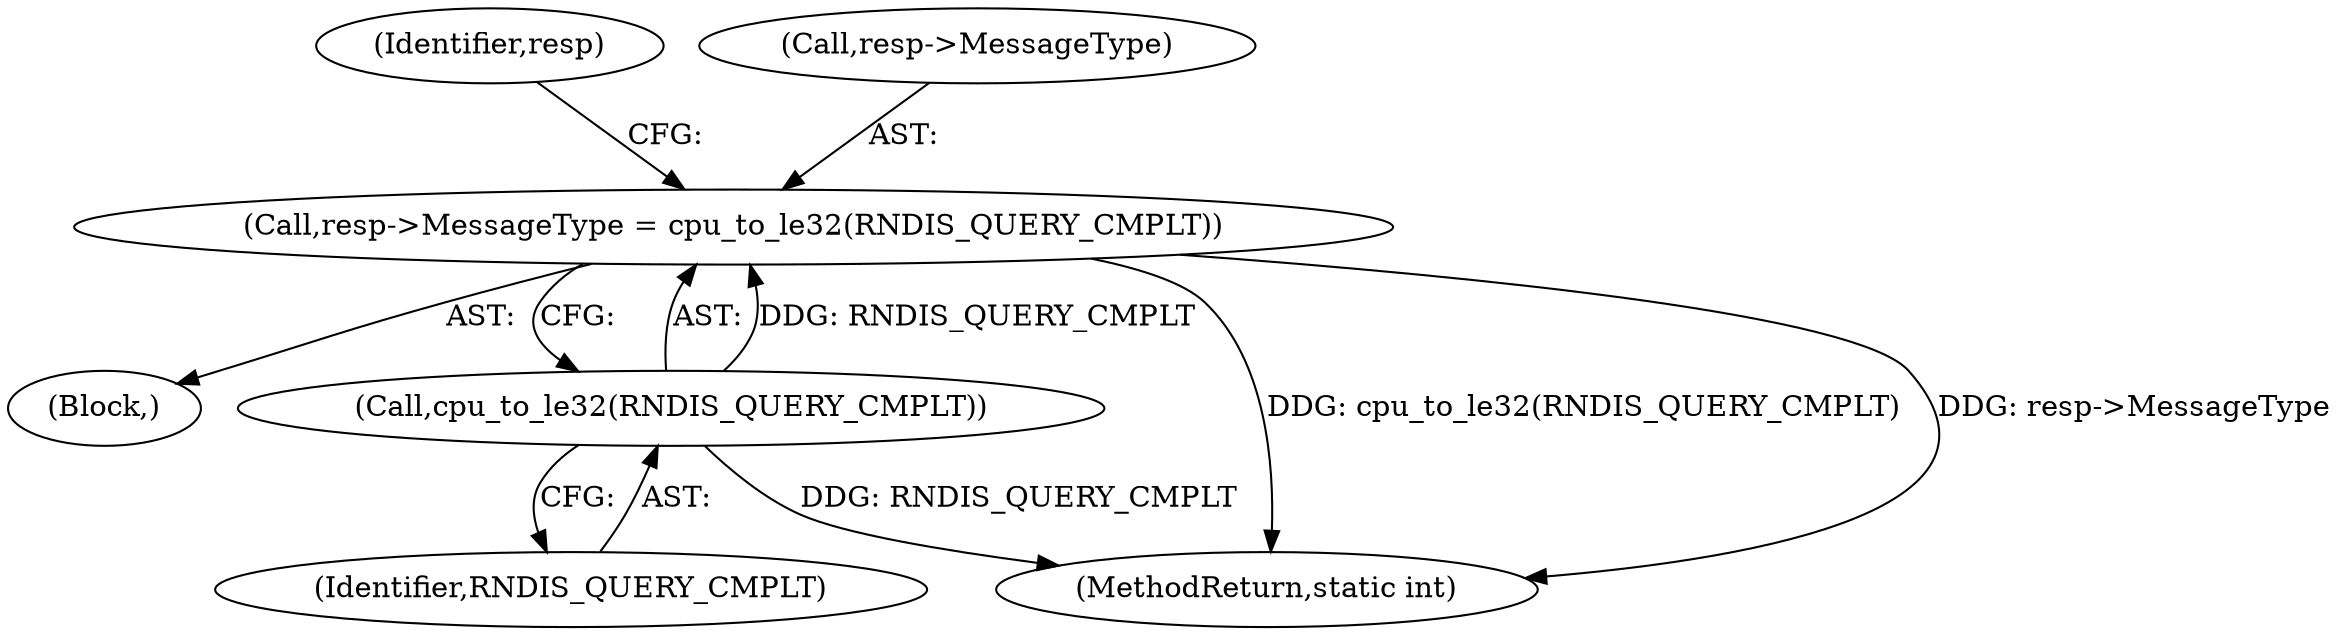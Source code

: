 digraph "0_qemu_fe3c546c5ff2a6210f9a4d8561cc64051ca8603e@pointer" {
"1000183" [label="(Call,resp->MessageType = cpu_to_le32(RNDIS_QUERY_CMPLT))"];
"1000187" [label="(Call,cpu_to_le32(RNDIS_QUERY_CMPLT))"];
"1000107" [label="(Block,)"];
"1000191" [label="(Identifier,resp)"];
"1000259" [label="(MethodReturn,static int)"];
"1000184" [label="(Call,resp->MessageType)"];
"1000188" [label="(Identifier,RNDIS_QUERY_CMPLT)"];
"1000187" [label="(Call,cpu_to_le32(RNDIS_QUERY_CMPLT))"];
"1000183" [label="(Call,resp->MessageType = cpu_to_le32(RNDIS_QUERY_CMPLT))"];
"1000183" -> "1000107"  [label="AST: "];
"1000183" -> "1000187"  [label="CFG: "];
"1000184" -> "1000183"  [label="AST: "];
"1000187" -> "1000183"  [label="AST: "];
"1000191" -> "1000183"  [label="CFG: "];
"1000183" -> "1000259"  [label="DDG: cpu_to_le32(RNDIS_QUERY_CMPLT)"];
"1000183" -> "1000259"  [label="DDG: resp->MessageType"];
"1000187" -> "1000183"  [label="DDG: RNDIS_QUERY_CMPLT"];
"1000187" -> "1000188"  [label="CFG: "];
"1000188" -> "1000187"  [label="AST: "];
"1000187" -> "1000259"  [label="DDG: RNDIS_QUERY_CMPLT"];
}
